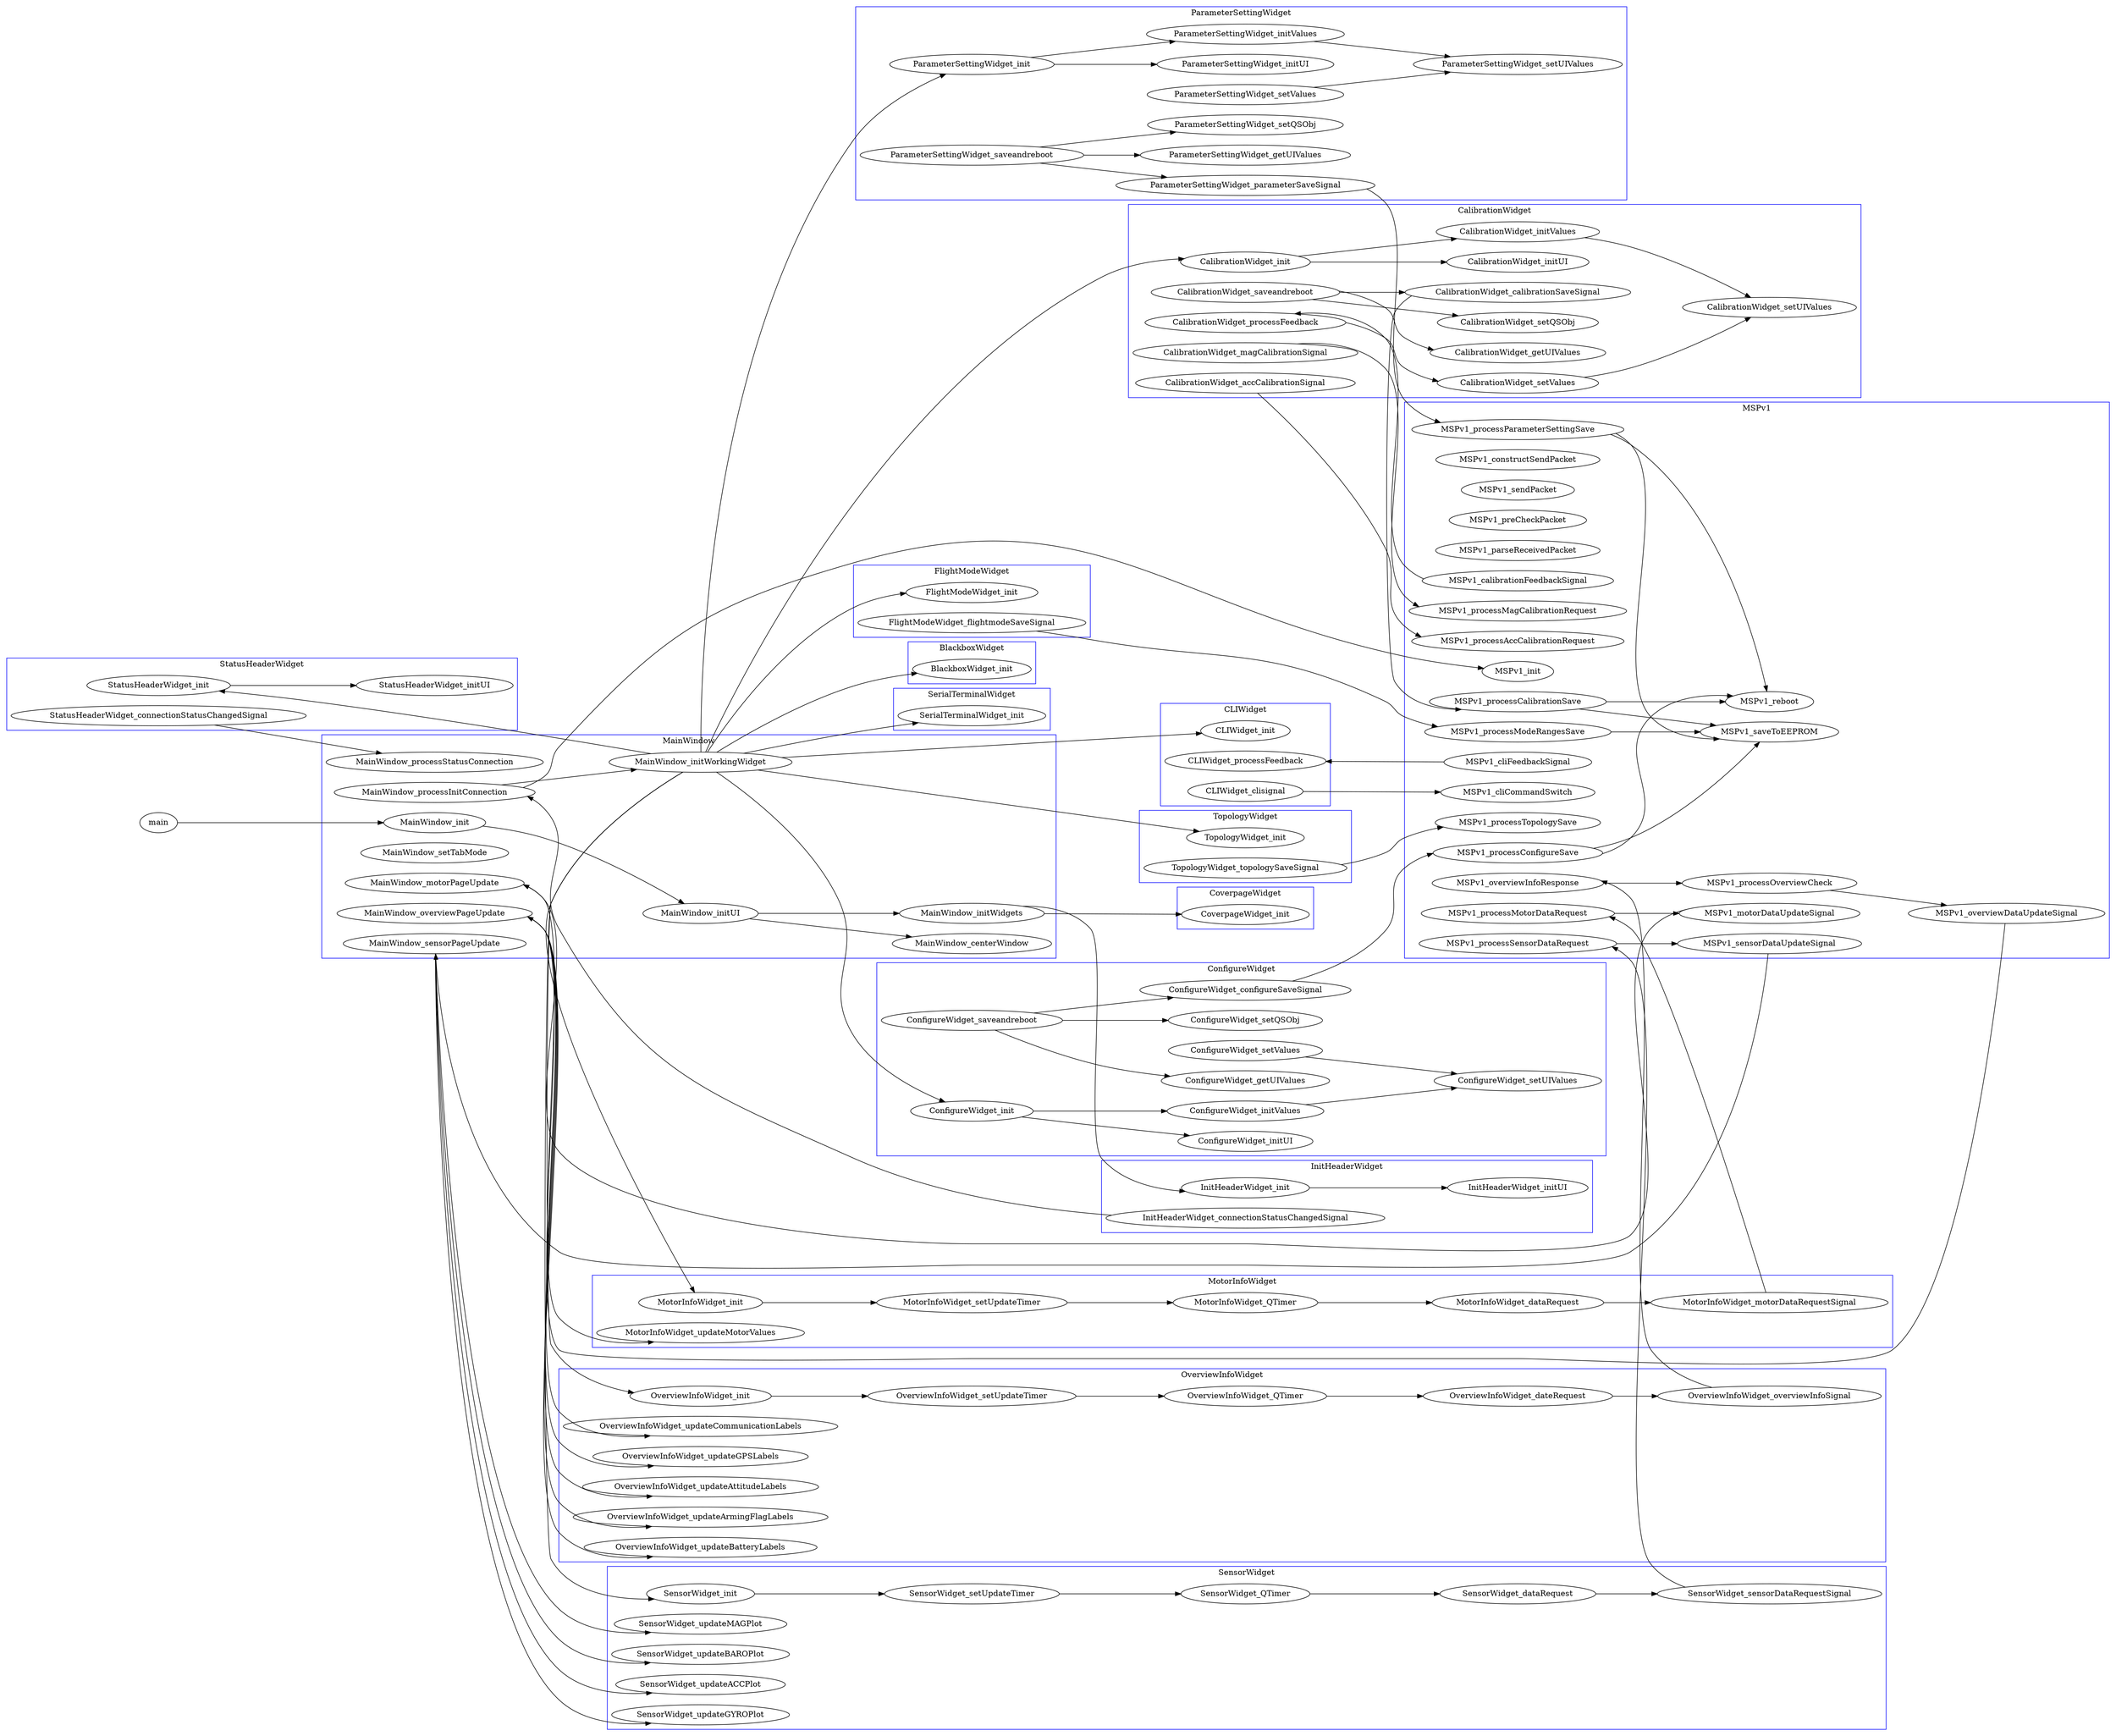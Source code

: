 digraph G {
    rankdir=LR;
    subgraph cluster0 {
      MainWindow_init -> MainWindow_initUI;
      MainWindow_initUI -> MainWindow_centerWindow;
      MainWindow_initUI -> MainWindow_initWidgets;
      MainWindow_processInitConnection;
      MainWindow_processStatusConnection;
      MainWindow_initWorkingWidget;
      MainWindow_setTabMode;
      MainWindow_overviewPageUpdate;
      MainWindow_sensorPageUpdate;
      MainWindow_motorPageUpdate
      color = blue;
      label = "MainWindow";
    }

    subgraph cluster1 {
      InitHeaderWidget_init -> InitHeaderWidget_initUI;
      InitHeaderWidget_connectionStatusChangedSignal;
      color = blue;
      label = "InitHeaderWidget";
    }

    subgraph cluster2 {
      StatusHeaderWidget_init -> StatusHeaderWidget_initUI;
      StatusHeaderWidget_connectionStatusChangedSignal;
      color = blue;
      label = "StatusHeaderWidget";
    }

    subgraph cluster3 {
      MSPv1_init;
      MSPv1_constructSendPacket;
      MSPv1_sendPacket;
      MSPv1_preCheckPacket;
      MSPv1_parseReceivedPacket;
      MSPv1_cliCommandSwitch;
      MSPv1_overviewInfoResponse -> MSPv1_processOverviewCheck;
      MSPv1_processModeRangesSave -> MSPv1_saveToEEPROM;
      MSPv1_processParameterSettingSave -> MSPv1_saveToEEPROM;
      MSPv1_processParameterSettingSave -> MSPv1_reboot;
      MSPv1_processAccCalibrationRequest;
      MSPv1_processMagCalibrationRequest;
      MSPv1_processCalibrationSave -> MSPv1_saveToEEPROM;
      MSPv1_processCalibrationSave -> MSPv1_reboot;
      MSPv1_processSensorDataRequest -> MSPv1_sensorDataUpdateSignal;
      MSPv1_processMotorDataRequest -> MSPv1_motorDataUpdateSignal;
      MSPv1_processTopologySave;
      MSPv1_cliFeedbackSignal;
      MSPv1_calibrationFeedbackSignal;
      MSPv1_processOverviewCheck -> MSPv1_overviewDataUpdateSignal;
      MSPv1_processConfigureSave -> MSPv1_saveToEEPROM;
      MSPv1_processConfigureSave -> MSPv1_reboot;
      color = blue;
      label = "MSPv1";
    }

    subgraph cluster4 {
      CoverpageWidget_init;
      color = blue;
      label = "CoverpageWidget";
    }

    subgraph cluster5 {
      CLIWidget_init;
      CLIWidget_clisignal;
      CLIWidget_processFeedback;
      color = blue;
      label = "CLIWidget";
    }

    subgraph cluster6 {
      OverviewInfoWidget_init -> OverviewInfoWidget_setUpdateTimer;
      OverviewInfoWidget_setUpdateTimer -> OverviewInfoWidget_QTimer;
      OverviewInfoWidget_QTimer -> OverviewInfoWidget_dateRequest;
      OverviewInfoWidget_dateRequest -> OverviewInfoWidget_overviewInfoSignal;
      OverviewInfoWidget_updateAttitudeLabels;
      OverviewInfoWidget_updateArmingFlagLabels;
      OverviewInfoWidget_updateBatteryLabels;
      OverviewInfoWidget_updateCommunicationLabels;
      OverviewInfoWidget_updateGPSLabels;
      color = blue;
      label = "OverviewInfoWidget";
    }

    subgraph cluster7 {
      CalibrationWidget_init -> CalibrationWidget_initUI;
      CalibrationWidget_init -> CalibrationWidget_initValues;
      CalibrationWidget_initValues -> CalibrationWidget_setUIValues;
      CalibrationWidget_accCalibrationSignal;
      CalibrationWidget_magCalibrationSignal;
      CalibrationWidget_saveandreboot -> CalibrationWidget_getUIValues;
      CalibrationWidget_saveandreboot -> CalibrationWidget_setQSObj;
      CalibrationWidget_saveandreboot -> CalibrationWidget_calibrationSaveSignal;
      CalibrationWidget_processFeedback -> CalibrationWidget_setValues;
      CalibrationWidget_setValues -> CalibrationWidget_setUIValues;
      color = blue;
      label = "CalibrationWidget";
    }

    subgraph cluster8 {
      ConfigureWidget_init -> ConfigureWidget_initUI;
      ConfigureWidget_init -> ConfigureWidget_initValues;
      ConfigureWidget_initValues -> ConfigureWidget_setUIValues;
      ConfigureWidget_saveandreboot -> ConfigureWidget_getUIValues;
      ConfigureWidget_saveandreboot -> ConfigureWidget_setQSObj;
      ConfigureWidget_saveandreboot -> ConfigureWidget_configureSaveSignal;
      ConfigureWidget_setValues -> ConfigureWidget_setUIValues;
      color = blue;
      label = "ConfigureWidget";
    }

    subgraph cluster9 {
      ParameterSettingWidget_init -> ParameterSettingWidget_initUI;
      ParameterSettingWidget_init -> ParameterSettingWidget_initValues;
      ParameterSettingWidget_initValues -> ParameterSettingWidget_setUIValues;
      ParameterSettingWidget_saveandreboot -> ParameterSettingWidget_getUIValues;
      ParameterSettingWidget_saveandreboot -> ParameterSettingWidget_setQSObj;
      ParameterSettingWidget_saveandreboot -> ParameterSettingWidget_parameterSaveSignal;
      ParameterSettingWidget_setValues -> ParameterSettingWidget_setUIValues;
      color = blue;
      label = "ParameterSettingWidget";
    }

    subgraph cluster10 {
      FlightModeWidget_init;
      FlightModeWidget_flightmodeSaveSignal;
      color = blue;
      label = "FlightModeWidget";
    }

    subgraph cluster11 {
      SensorWidget_init -> SensorWidget_setUpdateTimer;
      SensorWidget_setUpdateTimer -> SensorWidget_QTimer;
      SensorWidget_QTimer -> SensorWidget_dataRequest;
      SensorWidget_dataRequest -> SensorWidget_sensorDataRequestSignal;
      SensorWidget_updateACCPlot;
      SensorWidget_updateGYROPlot;
      SensorWidget_updateMAGPlot;
      SensorWidget_updateBAROPlot;
      color = blue;
      label = "SensorWidget";
    }

    subgraph cluster12 {
      MotorInfoWidget_init -> MotorInfoWidget_setUpdateTimer;
      MotorInfoWidget_setUpdateTimer -> MotorInfoWidget_QTimer;
      MotorInfoWidget_QTimer -> MotorInfoWidget_dataRequest;
      MotorInfoWidget_dataRequest -> MotorInfoWidget_motorDataRequestSignal;
      MotorInfoWidget_updateMotorValues;
      color = blue;
      label = "MotorInfoWidget";
    }

    subgraph cluster13 {
      TopologyWidget_init;
      TopologyWidget_topologySaveSignal;
      color = blue;
      label = "TopologyWidget";
    }

    subgraph cluster14 {
      BlackboxWidget_init;
      color = blue;
      label = "BlackboxWidget";
    }

    subgraph cluster15 {
      SerialTerminalWidget_init;
      color = blue;
      label = "SerialTerminalWidget";
    }

    main -> MainWindow_init;
    MainWindow_initWidgets -> InitHeaderWidget_init;
    MainWindow_initWidgets -> CoverpageWidget_init;
    InitHeaderWidget_connectionStatusChangedSignal -> MainWindow_processInitConnection;
    MainWindow_processInitConnection -> MSPv1_init;
    MainWindow_processInitConnection -> MainWindow_initWorkingWidget;
    MainWindow_initWorkingWidget -> StatusHeaderWidget_init;
    StatusHeaderWidget_connectionStatusChangedSignal -> MainWindow_processStatusConnection;
    MainWindow_initWorkingWidget -> CLIWidget_init;
    MainWindow_initWorkingWidget -> OverviewInfoWidget_init;
    MainWindow_initWorkingWidget -> CalibrationWidget_init;
    MainWindow_initWorkingWidget -> ConfigureWidget_init;
    MainWindow_initWorkingWidget -> ParameterSettingWidget_init;
    MainWindow_initWorkingWidget -> FlightModeWidget_init;
    MainWindow_initWorkingWidget -> SensorWidget_init;
    MainWindow_initWorkingWidget -> MotorInfoWidget_init;
    MainWindow_initWorkingWidget -> TopologyWidget_init;
    MainWindow_initWorkingWidget -> BlackboxWidget_init;
    MainWindow_initWorkingWidget -> SerialTerminalWidget_init;
    CLIWidget_clisignal -> MSPv1_cliCommandSwitch;
    FlightModeWidget_flightmodeSaveSignal -> MSPv1_processModeRangesSave;
    ConfigureWidget_configureSaveSignal -> MSPv1_processConfigureSave;
    ParameterSettingWidget_parameterSaveSignal -> MSPv1_processParameterSettingSave;
    CalibrationWidget_accCalibrationSignal -> MSPv1_processAccCalibrationRequest;
    CalibrationWidget_magCalibrationSignal -> MSPv1_processMagCalibrationRequest;
    CalibrationWidget_calibrationSaveSignal -> MSPv1_processCalibrationSave;
    SensorWidget_sensorDataRequestSignal -> MSPv1_processSensorDataRequest;
    MotorInfoWidget_motorDataRequestSignal -> MSPv1_processMotorDataRequest;
    TopologyWidget_topologySaveSignal -> MSPv1_processTopologySave;
    MSPv1_cliFeedbackSignal -> CLIWidget_processFeedback;
    MSPv1_calibrationFeedbackSignal -> CalibrationWidget_processFeedback;
    MSPv1_overviewDataUpdateSignal -> MainWindow_overviewPageUpdate;
    MainWindow_overviewPageUpdate -> OverviewInfoWidget_updateAttitudeLabels;
    MainWindow_overviewPageUpdate -> OverviewInfoWidget_updateArmingFlagLabels;
    MainWindow_overviewPageUpdate -> OverviewInfoWidget_updateBatteryLabels;
    MainWindow_overviewPageUpdate -> OverviewInfoWidget_updateCommunicationLabels;
    MainWindow_overviewPageUpdate -> OverviewInfoWidget_updateGPSLabels;
    MSPv1_sensorDataUpdateSignal -> MainWindow_sensorPageUpdate;
    MainWindow_sensorPageUpdate -> SensorWidget_updateACCPlot;
    MainWindow_sensorPageUpdate -> SensorWidget_updateGYROPlot;
    MainWindow_sensorPageUpdate -> SensorWidget_updateMAGPlot;
    MainWindow_sensorPageUpdate -> SensorWidget_updateBAROPlot;
    OverviewInfoWidget_overviewInfoSignal -> MSPv1_overviewInfoResponse;
    MSPv1_motorDataUpdateSignal -> MainWindow_motorPageUpdate;
    MainWindow_motorPageUpdate -> MotorInfoWidget_updateMotorValues;
    # Save
}
